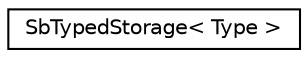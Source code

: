 digraph "Graphical Class Hierarchy"
{
 // LATEX_PDF_SIZE
  edge [fontname="Helvetica",fontsize="10",labelfontname="Helvetica",labelfontsize="10"];
  node [fontname="Helvetica",fontsize="10",shape=record];
  rankdir="LR";
  Node0 [label="SbTypedStorage\< Type \>",height=0.2,width=0.4,color="black", fillcolor="white", style="filled",URL="$classSbTypedStorage.html",tooltip=" "];
}
